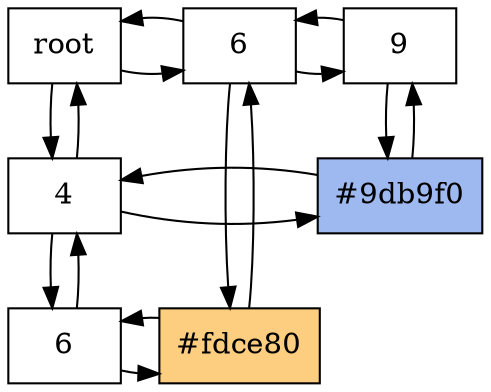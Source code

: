  digraph Matrix {
 node[shape = "box"]
 "Nodo0_0"[label = "root", group="0"]                                                                                                                  
 "Nodo0_0"->"Nodo7_0"
 "Nodo0_0"->"Nodo7_0"[dir = back]
 "Nodo0_0"->"Nodo0_5"
 "Nodo0_0"->"Nodo0_5"[dir = back]
 "Nodo7_0"[label = "6", group="7"]                                                                                                                     
 "Nodo7_0"->"Nodo10_0"
 "Nodo7_0"->"Nodo10_0"[dir = back]
 "Nodo7_0"->"Nodo7_7"
 "Nodo7_0"->"Nodo7_7"[dir = back]
 "Nodo10_0"[label = "9", group="10"]                                                                                                                   
 "Nodo10_0"->"Nodo10_5"
 "Nodo10_0"->"Nodo10_5"[dir = back]
 {rank=same;"Nodo0_0";"Nodo7_0";"Nodo10_0"}
 "Nodo0_5"[label = "4", group="0"]                                                                                                                     
 "Nodo0_5"->"Nodo10_5"
 "Nodo0_5"->"Nodo10_5"[dir = back]
 "Nodo0_5"->"Nodo0_7"
 "Nodo0_5"->"Nodo0_7"[dir = back]
 "Nodo10_5"[label = "#9db9f0",  style = filled, fillcolor = "#9db9f0" group="10"]                                                                      
 {rank=same;"Nodo0_5";"Nodo10_5"}
 "Nodo0_7"[label = "6", group="0"]                                                                                                                     
 "Nodo0_7"->"Nodo7_7"
 "Nodo0_7"->"Nodo7_7"[dir = back]
 "Nodo7_7"[label = "#fdce80",  style = filled, fillcolor = "#fdce80" group="7"]                                                                        
 {rank=same;"Nodo0_7";"Nodo7_7"}
 }
